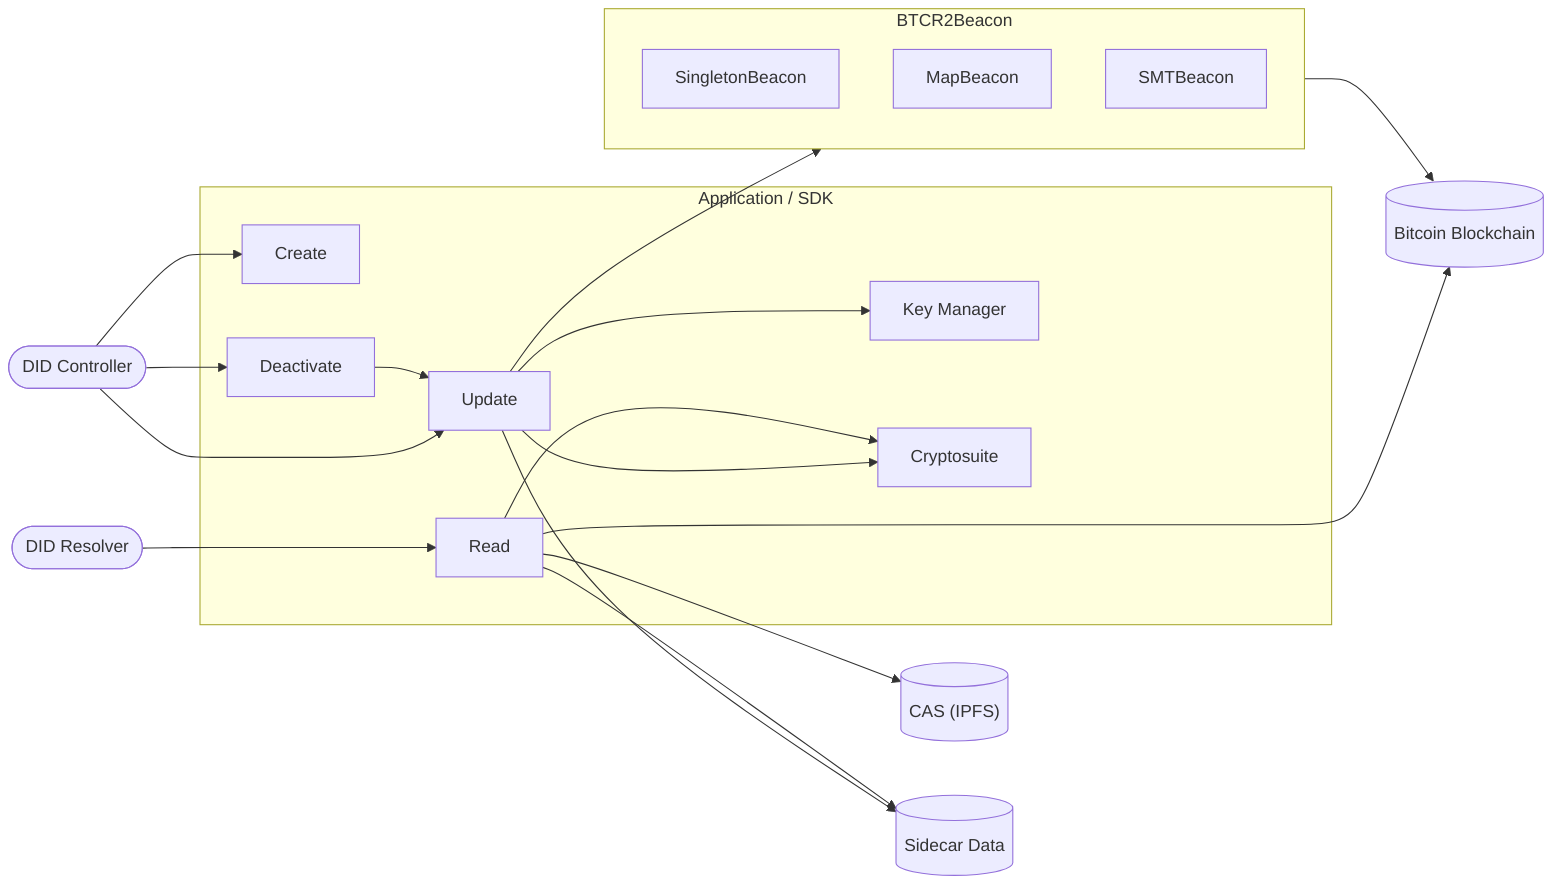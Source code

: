 flowchart LR
  %% Main Actors
  Controller([DID Controller])
  Resolver([DID Resolver])

  %% Impl Libs & Apps
  subgraph SDK["Application / SDK"]
    Create[Create]
    Deactivate[Deactivate]
    Update[Update]
    Read[Read]
    KMS[Key Manager]
    Crypto[Cryptosuite]
  end

  subgraph BTCR2Beacon
    SingletonBeacon
    MapBeacon
    SMTBeacon
  end

  %% Data
  BTC[(Bitcoin Blockchain)]
  CAS[("CAS (IPFS)")]
  Sidecar[(Sidecar Data)]

  %% DID Resolver
  Resolver ---> Read

  %% DID Controller
  Controller --> Create
  Controller --> Update
  Controller --> Deactivate
  
  %% Update
  Update --> KMS
  Update --> Crypto
  Update --> Sidecar

  %% Beacons
  Update --> BTCR2Beacon
  BTCR2Beacon --> BTC

  %% Read
  Read --> BTC
  Read --> CAS
  Read --> Sidecar
  Read --> Crypto

  %% Deactivate (Reuses Update)
  Deactivate --> Update